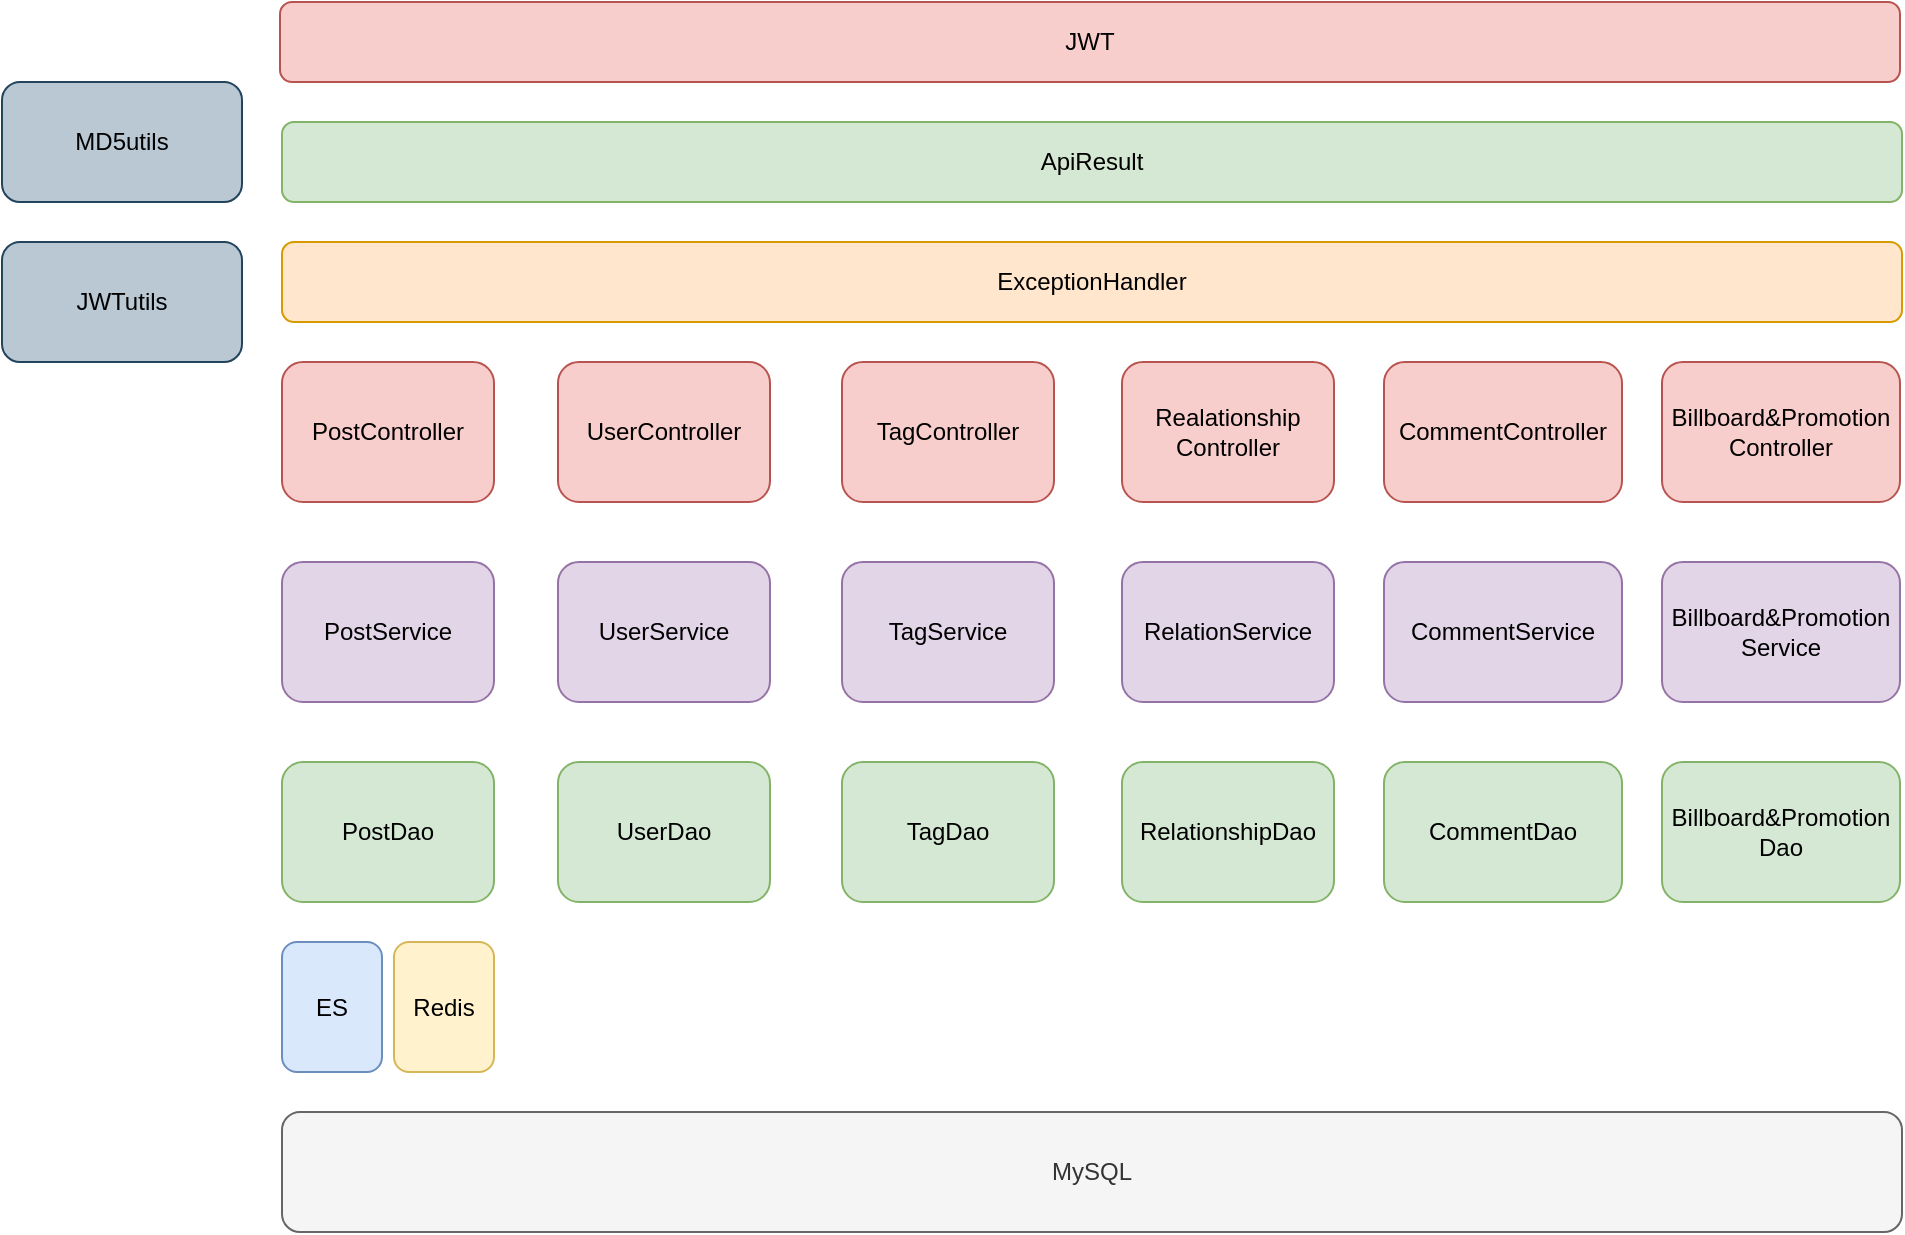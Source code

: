 <mxfile version="17.2.4" type="github"><diagram id="Yx_2cfSWkmgC9ww6zX6g" name="Page-1"><mxGraphModel dx="1221" dy="644" grid="1" gridSize="10" guides="1" tooltips="1" connect="1" arrows="1" fold="1" page="1" pageScale="1" pageWidth="827" pageHeight="1169" math="0" shadow="0"><root><mxCell id="0"/><mxCell id="1" parent="0"/><mxCell id="a6WrI10o8rSXnvkZMW-7-1" value="PostController" style="rounded=1;whiteSpace=wrap;html=1;fillColor=#f8cecc;strokeColor=#b85450;" vertex="1" parent="1"><mxGeometry x="170" y="210" width="106" height="70" as="geometry"/></mxCell><mxCell id="a6WrI10o8rSXnvkZMW-7-5" value="ApiResult" style="rounded=1;whiteSpace=wrap;html=1;fillColor=#d5e8d4;strokeColor=#82b366;" vertex="1" parent="1"><mxGeometry x="170" y="90" width="810" height="40" as="geometry"/></mxCell><mxCell id="a6WrI10o8rSXnvkZMW-7-6" value="UserController" style="rounded=1;whiteSpace=wrap;html=1;fillColor=#f8cecc;strokeColor=#b85450;" vertex="1" parent="1"><mxGeometry x="308" y="210" width="106" height="70" as="geometry"/></mxCell><mxCell id="a6WrI10o8rSXnvkZMW-7-7" value="TagController" style="rounded=1;whiteSpace=wrap;html=1;fillColor=#f8cecc;strokeColor=#b85450;" vertex="1" parent="1"><mxGeometry x="450" y="210" width="106" height="70" as="geometry"/></mxCell><mxCell id="a6WrI10o8rSXnvkZMW-7-8" value="&lt;span&gt;Realationship&lt;br&gt;Controller&lt;/span&gt;" style="rounded=1;whiteSpace=wrap;html=1;fillColor=#f8cecc;strokeColor=#b85450;" vertex="1" parent="1"><mxGeometry x="590" y="210" width="106" height="70" as="geometry"/></mxCell><mxCell id="a6WrI10o8rSXnvkZMW-7-11" value="ExceptionHandler" style="rounded=1;whiteSpace=wrap;html=1;fillColor=#ffe6cc;strokeColor=#d79b00;" vertex="1" parent="1"><mxGeometry x="170" y="150" width="810" height="40" as="geometry"/></mxCell><mxCell id="a6WrI10o8rSXnvkZMW-7-12" value="PostDao" style="rounded=1;whiteSpace=wrap;html=1;fillColor=#d5e8d4;strokeColor=#82b366;" vertex="1" parent="1"><mxGeometry x="170" y="410" width="106" height="70" as="geometry"/></mxCell><mxCell id="a6WrI10o8rSXnvkZMW-7-13" value="UserDao" style="rounded=1;whiteSpace=wrap;html=1;fillColor=#d5e8d4;strokeColor=#82b366;" vertex="1" parent="1"><mxGeometry x="308" y="410" width="106" height="70" as="geometry"/></mxCell><mxCell id="a6WrI10o8rSXnvkZMW-7-14" value="TagDao" style="rounded=1;whiteSpace=wrap;html=1;fillColor=#d5e8d4;strokeColor=#82b366;" vertex="1" parent="1"><mxGeometry x="450" y="410" width="106" height="70" as="geometry"/></mxCell><mxCell id="a6WrI10o8rSXnvkZMW-7-15" value="RelationshipDao" style="rounded=1;whiteSpace=wrap;html=1;fillColor=#d5e8d4;strokeColor=#82b366;" vertex="1" parent="1"><mxGeometry x="590" y="410" width="106" height="70" as="geometry"/></mxCell><mxCell id="a6WrI10o8rSXnvkZMW-7-16" value="&lt;span&gt;CommentController&lt;/span&gt;" style="rounded=1;whiteSpace=wrap;html=1;fillColor=#f8cecc;strokeColor=#b85450;" vertex="1" parent="1"><mxGeometry x="721" y="210" width="119" height="70" as="geometry"/></mxCell><mxCell id="a6WrI10o8rSXnvkZMW-7-17" value="CommentService" style="rounded=1;whiteSpace=wrap;html=1;fillColor=#e1d5e7;strokeColor=#9673a6;" vertex="1" parent="1"><mxGeometry x="721" y="310" width="119" height="70" as="geometry"/></mxCell><mxCell id="a6WrI10o8rSXnvkZMW-7-20" value="&lt;span&gt;Billboard&amp;amp;Promotion&lt;br&gt;Controller&lt;/span&gt;" style="rounded=1;whiteSpace=wrap;html=1;fillColor=#f8cecc;strokeColor=#b85450;" vertex="1" parent="1"><mxGeometry x="860" y="210" width="119" height="70" as="geometry"/></mxCell><mxCell id="a6WrI10o8rSXnvkZMW-7-21" value="Billboard&amp;amp;Promotion&lt;br&gt;Service" style="rounded=1;whiteSpace=wrap;html=1;fillColor=#e1d5e7;strokeColor=#9673a6;" vertex="1" parent="1"><mxGeometry x="860" y="310" width="119" height="70" as="geometry"/></mxCell><mxCell id="a6WrI10o8rSXnvkZMW-7-22" value="PostService" style="rounded=1;whiteSpace=wrap;html=1;fillColor=#e1d5e7;strokeColor=#9673a6;" vertex="1" parent="1"><mxGeometry x="170" y="310" width="106" height="70" as="geometry"/></mxCell><mxCell id="a6WrI10o8rSXnvkZMW-7-23" value="UserService" style="rounded=1;whiteSpace=wrap;html=1;fillColor=#e1d5e7;strokeColor=#9673a6;" vertex="1" parent="1"><mxGeometry x="308" y="310" width="106" height="70" as="geometry"/></mxCell><mxCell id="a6WrI10o8rSXnvkZMW-7-24" value="TagService" style="rounded=1;whiteSpace=wrap;html=1;fillColor=#e1d5e7;strokeColor=#9673a6;" vertex="1" parent="1"><mxGeometry x="450" y="310" width="106" height="70" as="geometry"/></mxCell><mxCell id="a6WrI10o8rSXnvkZMW-7-25" value="RelationService" style="rounded=1;whiteSpace=wrap;html=1;fillColor=#e1d5e7;strokeColor=#9673a6;" vertex="1" parent="1"><mxGeometry x="590" y="310" width="106" height="70" as="geometry"/></mxCell><mxCell id="a6WrI10o8rSXnvkZMW-7-26" value="CommentDao" style="rounded=1;whiteSpace=wrap;html=1;fillColor=#d5e8d4;strokeColor=#82b366;" vertex="1" parent="1"><mxGeometry x="721" y="410" width="119" height="70" as="geometry"/></mxCell><mxCell id="a6WrI10o8rSXnvkZMW-7-27" value="Billboard&amp;amp;Promotion&lt;br&gt;Dao" style="rounded=1;whiteSpace=wrap;html=1;fillColor=#d5e8d4;strokeColor=#82b366;" vertex="1" parent="1"><mxGeometry x="860" y="410" width="119" height="70" as="geometry"/></mxCell><mxCell id="a6WrI10o8rSXnvkZMW-7-28" value="ES" style="rounded=1;whiteSpace=wrap;html=1;fillColor=#dae8fc;strokeColor=#6c8ebf;" vertex="1" parent="1"><mxGeometry x="170" y="500" width="50" height="65" as="geometry"/></mxCell><mxCell id="a6WrI10o8rSXnvkZMW-7-29" value="Redis" style="rounded=1;whiteSpace=wrap;html=1;fillColor=#fff2cc;strokeColor=#d6b656;" vertex="1" parent="1"><mxGeometry x="226" y="500" width="50" height="65" as="geometry"/></mxCell><mxCell id="a6WrI10o8rSXnvkZMW-7-30" value="MySQL" style="rounded=1;whiteSpace=wrap;html=1;fillColor=#f5f5f5;fontColor=#333333;strokeColor=#666666;" vertex="1" parent="1"><mxGeometry x="170" y="585" width="810" height="60" as="geometry"/></mxCell><mxCell id="a6WrI10o8rSXnvkZMW-7-31" value="JWT" style="rounded=1;whiteSpace=wrap;html=1;fillColor=#f8cecc;strokeColor=#b85450;" vertex="1" parent="1"><mxGeometry x="169" y="30" width="810" height="40" as="geometry"/></mxCell><mxCell id="a6WrI10o8rSXnvkZMW-7-32" value="MD5utils" style="rounded=1;whiteSpace=wrap;html=1;fillColor=#bac8d3;strokeColor=#23445d;" vertex="1" parent="1"><mxGeometry x="30" y="70" width="120" height="60" as="geometry"/></mxCell><mxCell id="a6WrI10o8rSXnvkZMW-7-33" value="JWTutils" style="rounded=1;whiteSpace=wrap;html=1;fillColor=#bac8d3;strokeColor=#23445d;" vertex="1" parent="1"><mxGeometry x="30" y="150" width="120" height="60" as="geometry"/></mxCell></root></mxGraphModel></diagram></mxfile>